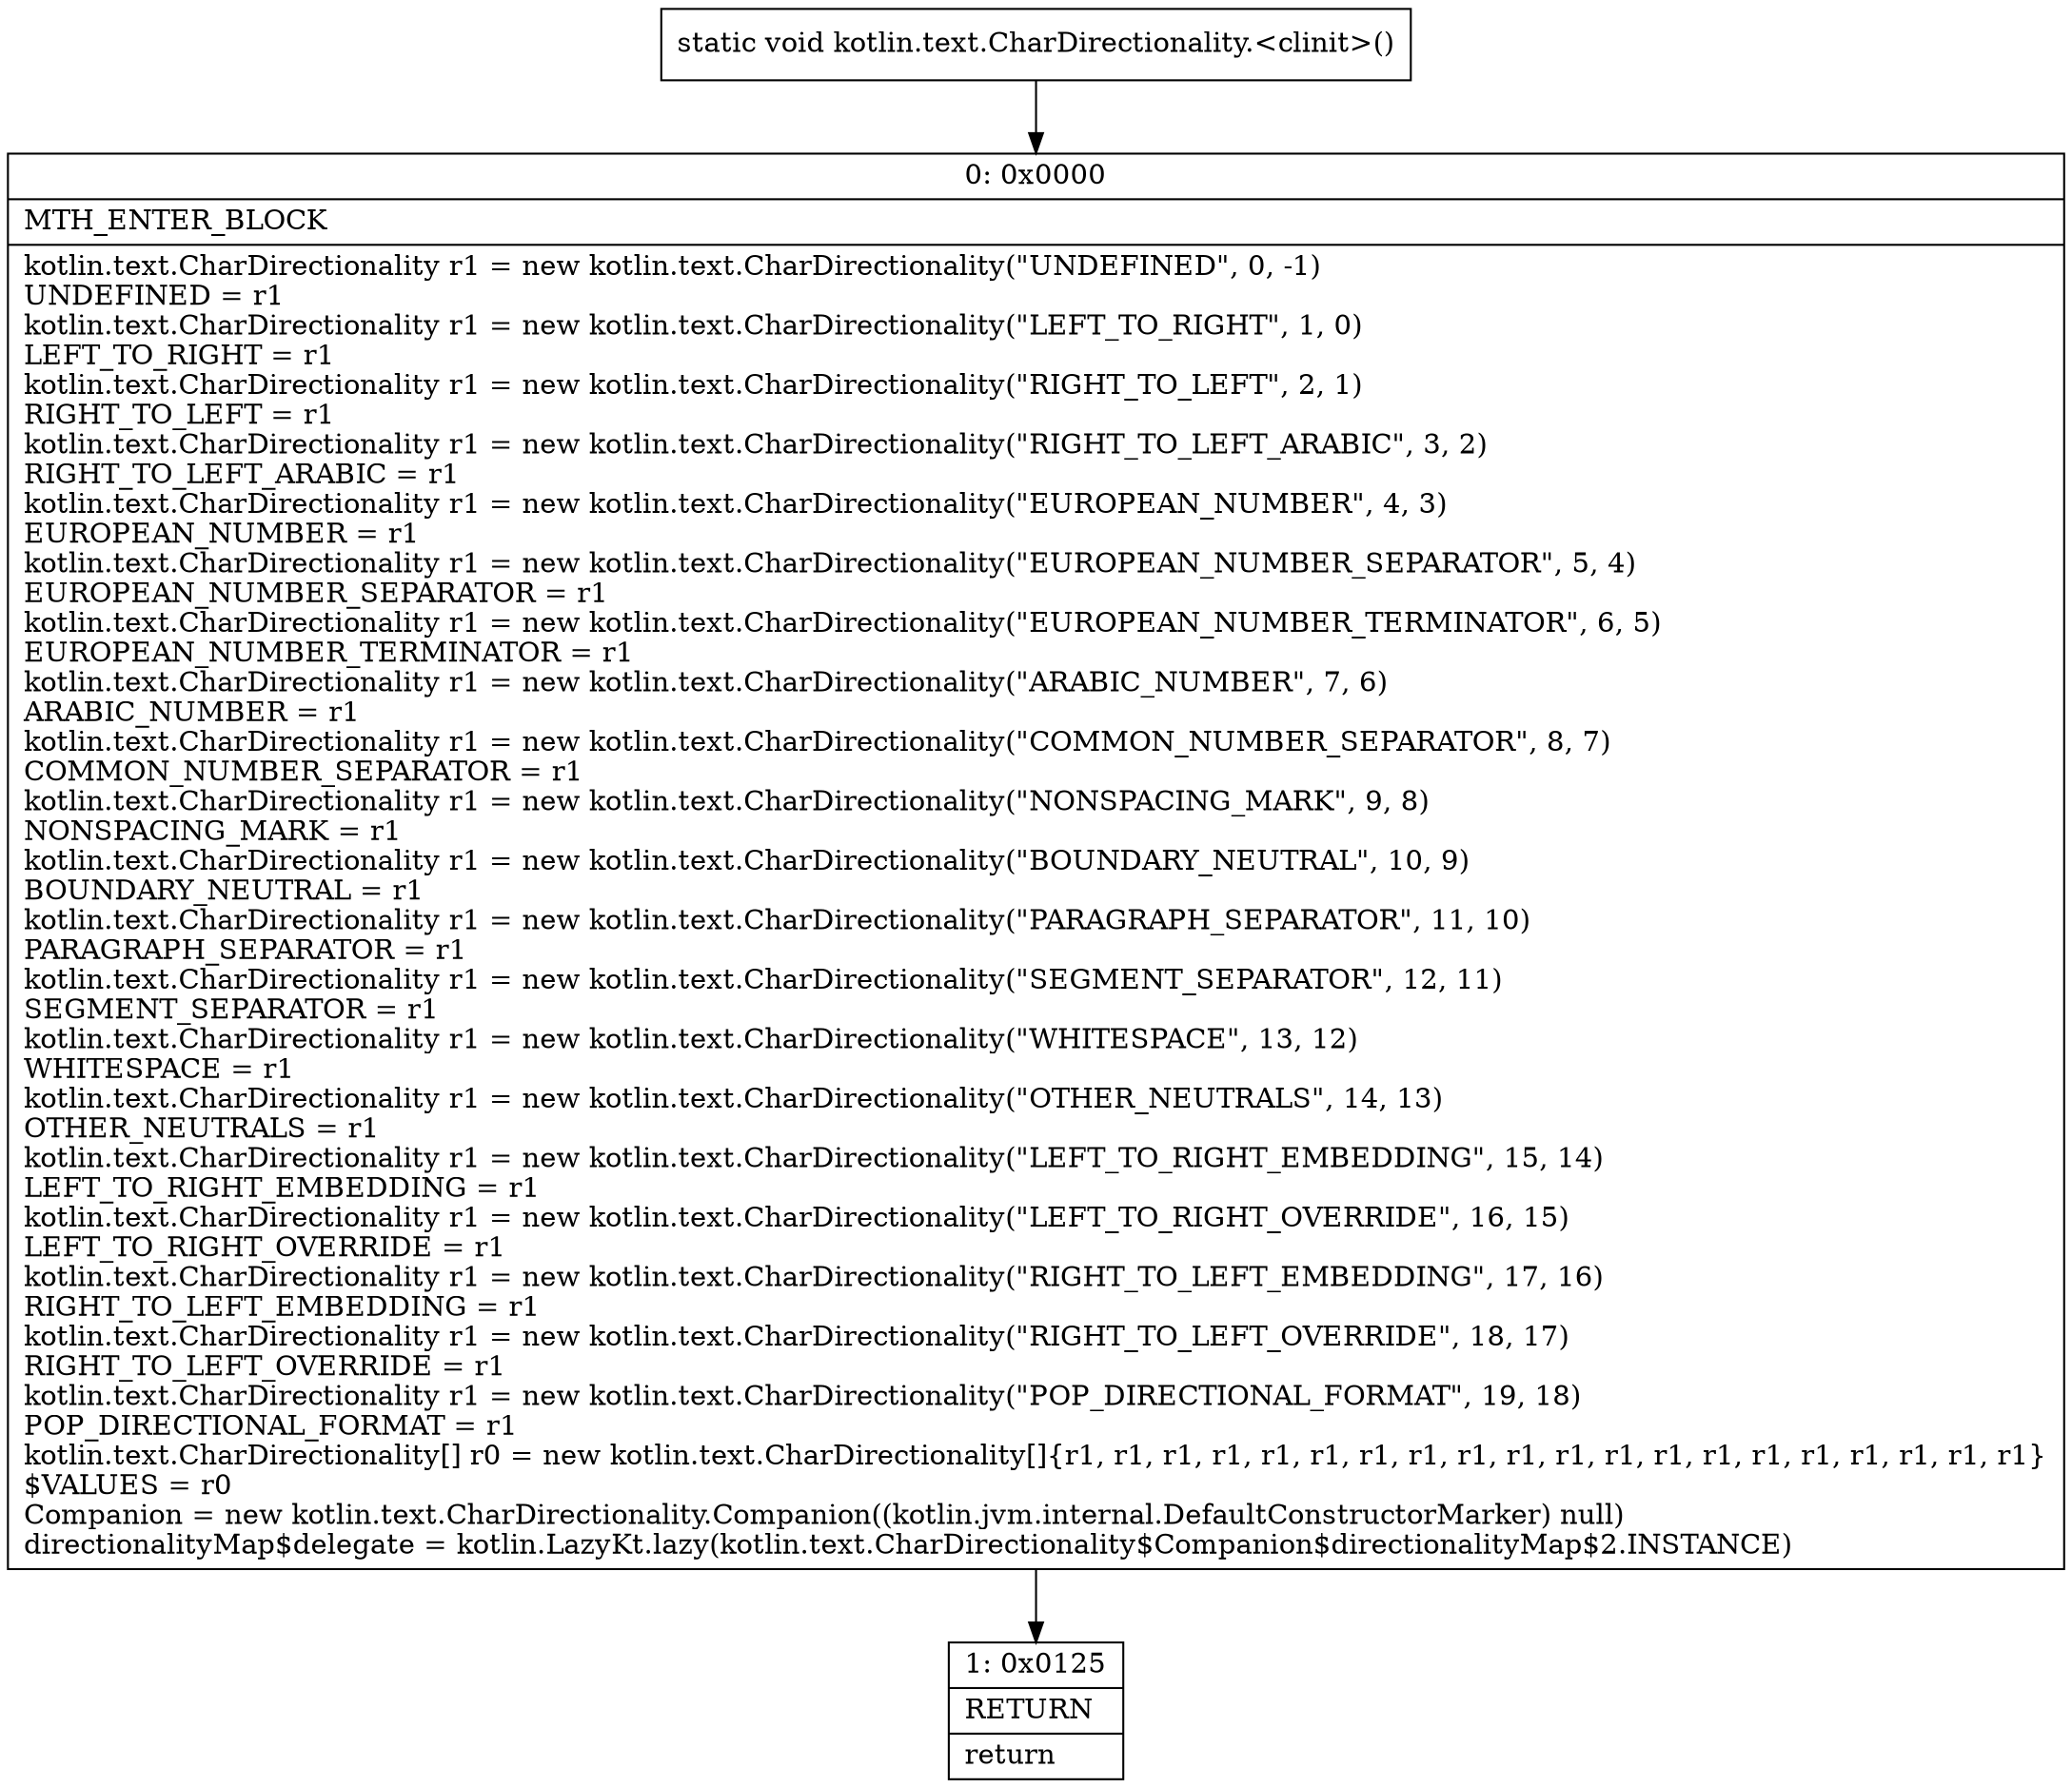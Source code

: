 digraph "CFG forkotlin.text.CharDirectionality.\<clinit\>()V" {
Node_0 [shape=record,label="{0\:\ 0x0000|MTH_ENTER_BLOCK\l|kotlin.text.CharDirectionality r1 = new kotlin.text.CharDirectionality(\"UNDEFINED\", 0, \-1)\lUNDEFINED = r1\lkotlin.text.CharDirectionality r1 = new kotlin.text.CharDirectionality(\"LEFT_TO_RIGHT\", 1, 0)\lLEFT_TO_RIGHT = r1\lkotlin.text.CharDirectionality r1 = new kotlin.text.CharDirectionality(\"RIGHT_TO_LEFT\", 2, 1)\lRIGHT_TO_LEFT = r1\lkotlin.text.CharDirectionality r1 = new kotlin.text.CharDirectionality(\"RIGHT_TO_LEFT_ARABIC\", 3, 2)\lRIGHT_TO_LEFT_ARABIC = r1\lkotlin.text.CharDirectionality r1 = new kotlin.text.CharDirectionality(\"EUROPEAN_NUMBER\", 4, 3)\lEUROPEAN_NUMBER = r1\lkotlin.text.CharDirectionality r1 = new kotlin.text.CharDirectionality(\"EUROPEAN_NUMBER_SEPARATOR\", 5, 4)\lEUROPEAN_NUMBER_SEPARATOR = r1\lkotlin.text.CharDirectionality r1 = new kotlin.text.CharDirectionality(\"EUROPEAN_NUMBER_TERMINATOR\", 6, 5)\lEUROPEAN_NUMBER_TERMINATOR = r1\lkotlin.text.CharDirectionality r1 = new kotlin.text.CharDirectionality(\"ARABIC_NUMBER\", 7, 6)\lARABIC_NUMBER = r1\lkotlin.text.CharDirectionality r1 = new kotlin.text.CharDirectionality(\"COMMON_NUMBER_SEPARATOR\", 8, 7)\lCOMMON_NUMBER_SEPARATOR = r1\lkotlin.text.CharDirectionality r1 = new kotlin.text.CharDirectionality(\"NONSPACING_MARK\", 9, 8)\lNONSPACING_MARK = r1\lkotlin.text.CharDirectionality r1 = new kotlin.text.CharDirectionality(\"BOUNDARY_NEUTRAL\", 10, 9)\lBOUNDARY_NEUTRAL = r1\lkotlin.text.CharDirectionality r1 = new kotlin.text.CharDirectionality(\"PARAGRAPH_SEPARATOR\", 11, 10)\lPARAGRAPH_SEPARATOR = r1\lkotlin.text.CharDirectionality r1 = new kotlin.text.CharDirectionality(\"SEGMENT_SEPARATOR\", 12, 11)\lSEGMENT_SEPARATOR = r1\lkotlin.text.CharDirectionality r1 = new kotlin.text.CharDirectionality(\"WHITESPACE\", 13, 12)\lWHITESPACE = r1\lkotlin.text.CharDirectionality r1 = new kotlin.text.CharDirectionality(\"OTHER_NEUTRALS\", 14, 13)\lOTHER_NEUTRALS = r1\lkotlin.text.CharDirectionality r1 = new kotlin.text.CharDirectionality(\"LEFT_TO_RIGHT_EMBEDDING\", 15, 14)\lLEFT_TO_RIGHT_EMBEDDING = r1\lkotlin.text.CharDirectionality r1 = new kotlin.text.CharDirectionality(\"LEFT_TO_RIGHT_OVERRIDE\", 16, 15)\lLEFT_TO_RIGHT_OVERRIDE = r1\lkotlin.text.CharDirectionality r1 = new kotlin.text.CharDirectionality(\"RIGHT_TO_LEFT_EMBEDDING\", 17, 16)\lRIGHT_TO_LEFT_EMBEDDING = r1\lkotlin.text.CharDirectionality r1 = new kotlin.text.CharDirectionality(\"RIGHT_TO_LEFT_OVERRIDE\", 18, 17)\lRIGHT_TO_LEFT_OVERRIDE = r1\lkotlin.text.CharDirectionality r1 = new kotlin.text.CharDirectionality(\"POP_DIRECTIONAL_FORMAT\", 19, 18)\lPOP_DIRECTIONAL_FORMAT = r1\lkotlin.text.CharDirectionality[] r0 = new kotlin.text.CharDirectionality[]\{r1, r1, r1, r1, r1, r1, r1, r1, r1, r1, r1, r1, r1, r1, r1, r1, r1, r1, r1, r1\}\l$VALUES = r0\lCompanion = new kotlin.text.CharDirectionality.Companion((kotlin.jvm.internal.DefaultConstructorMarker) null)\ldirectionalityMap$delegate = kotlin.LazyKt.lazy(kotlin.text.CharDirectionality$Companion$directionalityMap$2.INSTANCE)\l}"];
Node_1 [shape=record,label="{1\:\ 0x0125|RETURN\l|return\l}"];
MethodNode[shape=record,label="{static void kotlin.text.CharDirectionality.\<clinit\>() }"];
MethodNode -> Node_0;
Node_0 -> Node_1;
}

